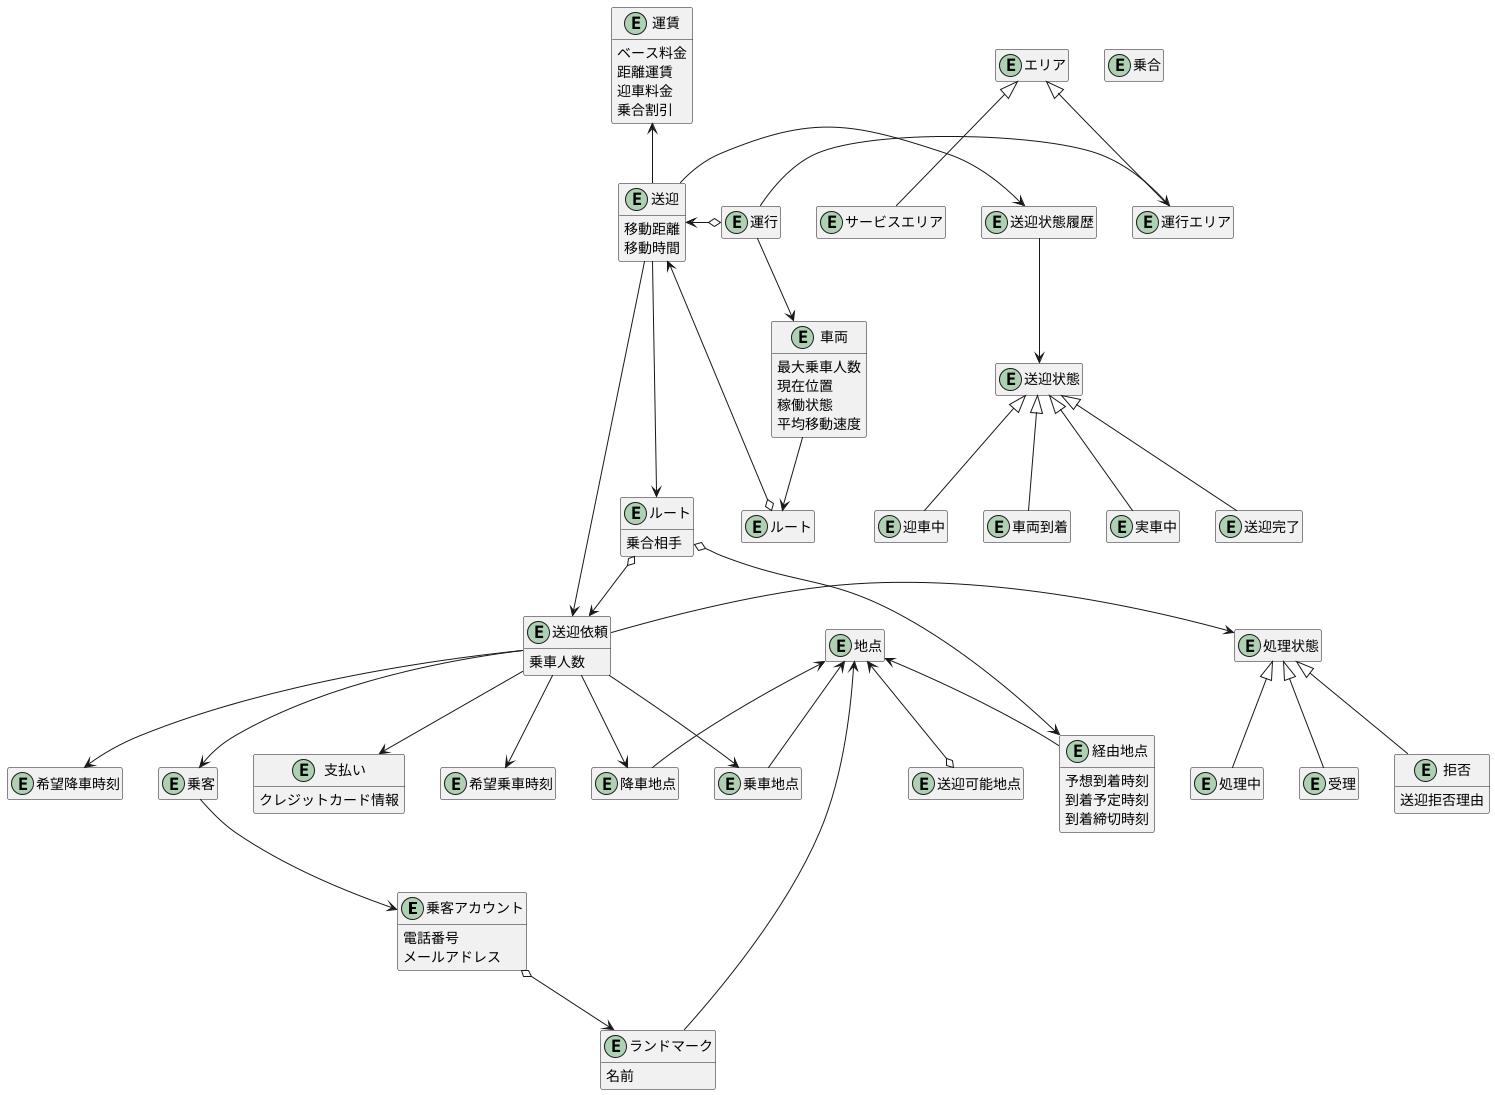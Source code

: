 @startuml
hide empty members

!define DEFAULT bae4b8

entity "乗客アカウント" as passengerAccount {
    電話番号
    メールアドレス
}
entity "乗客" as passenger

entity "車両" as vehicle {
    最大乗車人数
    現在位置
    稼働状態
    平均移動速度
}

entity "ランドマーク" as landmark {
    名前
}

entity "送迎依頼" as demand {
    乗車人数
}
entity "処理状態" as allocationStatus
entity "処理中" as allocationInProcessing
entity "受理" as allocationSuccess
entity "拒否" as allocationDenied {
    送迎拒否理由
}
entity "支払い" as payment {
    クレジットカード情報
}
entity "乗車地点" as pickUpLocation
entity "降車地点" as dropOffLocation
entity "希望乗車時刻" as expectedPickUpTime
entity "希望降車時刻" as expectedDropOffTime

entity "運行" as operation
entity "ルート" as operationRoute

entity "送迎" as trip {
    移動距離
    移動時間
}
entity "送迎状態履歴" as tripStatusChanges
entity "送迎状態" as tripStatus
entity "迎車中" as pickingUp
entity "車両到着" as waiting
entity "実車中" as tripping
entity "送迎完了" as completed
entity "ルート" as tripRoute {
    乗合相手
}
entity "運賃" as receipt {
    ベース料金
    距離運賃
    迎車料金
    乗合割引
}
entity "経由地点" as tripLocation {
    予想到着時刻
    到着予定時刻
    到着締切時刻
}

entity "乗合" as rideSharing

entity "エリア" as area
entity "運行エリア" as operationArea
entity "サービスエリア" as serviceArea

entity "地点" as location

entity "送迎可能地点" as availableLocation


'####################################
operation --> vehicle
operation o-left-> trip
operation -right-> operationArea

demand --> pickUpLocation
demand --> dropOffLocation
demand --> payment
demand --> passenger
demand -left-> allocationStatus
demand --> expectedPickUpTime
demand --> expectedDropOffTime
allocationStatus <|-- allocationInProcessing
allocationStatus <|-- allocationSuccess
allocationStatus <|-- allocationDenied

trip ----> demand
trip -left-> tripStatusChanges
trip --> tripRoute
trip -up-> receipt

tripStatusChanges --> tripStatus
tripStatus <|-down- pickingUp
tripStatus <|-down- waiting
tripStatus <|-down- tripping
tripStatus <|-down- completed

vehicle -down-> operationRoute
operationRoute o--> trip

tripRoute o--> demand
tripRoute o--> tripLocation

passenger --> passengerAccount

passengerAccount o--> landmark

location <-- tripLocation
location <-- landmark
location <--o availableLocation
location <-- pickUpLocation
location <-- dropOffLocation

area <|-- operationArea
area <|-- serviceArea

@enduml